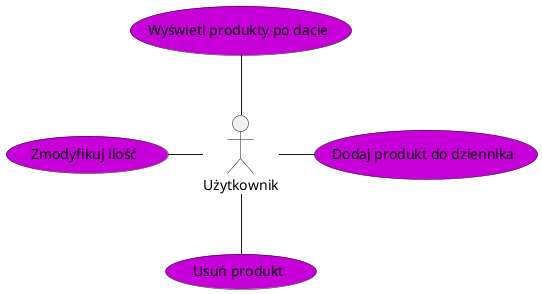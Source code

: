 @startuml
' #ffbb00 - auth
' #00b32a - userFriends
' #0077ff - products
' #c700d9 - userProducts
' Actors declarations
actor Użytkownik as U

' UserProduct use cases declarations
"Dodaj produkt do dziennika" as (AddProductToDiary) #c700d9
"Zmodyfikuj ilość" as (ModifyEntry) #c700d9
"Usuń produkt" as (DeleteEntry) #c700d9
"Wyświetl produkty po dacie" as (DisplayProductEntriesByDate) #c700d9

' UserProduct use cases
U -up- DisplayProductEntriesByDate
U -right- AddProductToDiary
U -left- ModifyEntry
U -down- DeleteEntry

@enduml